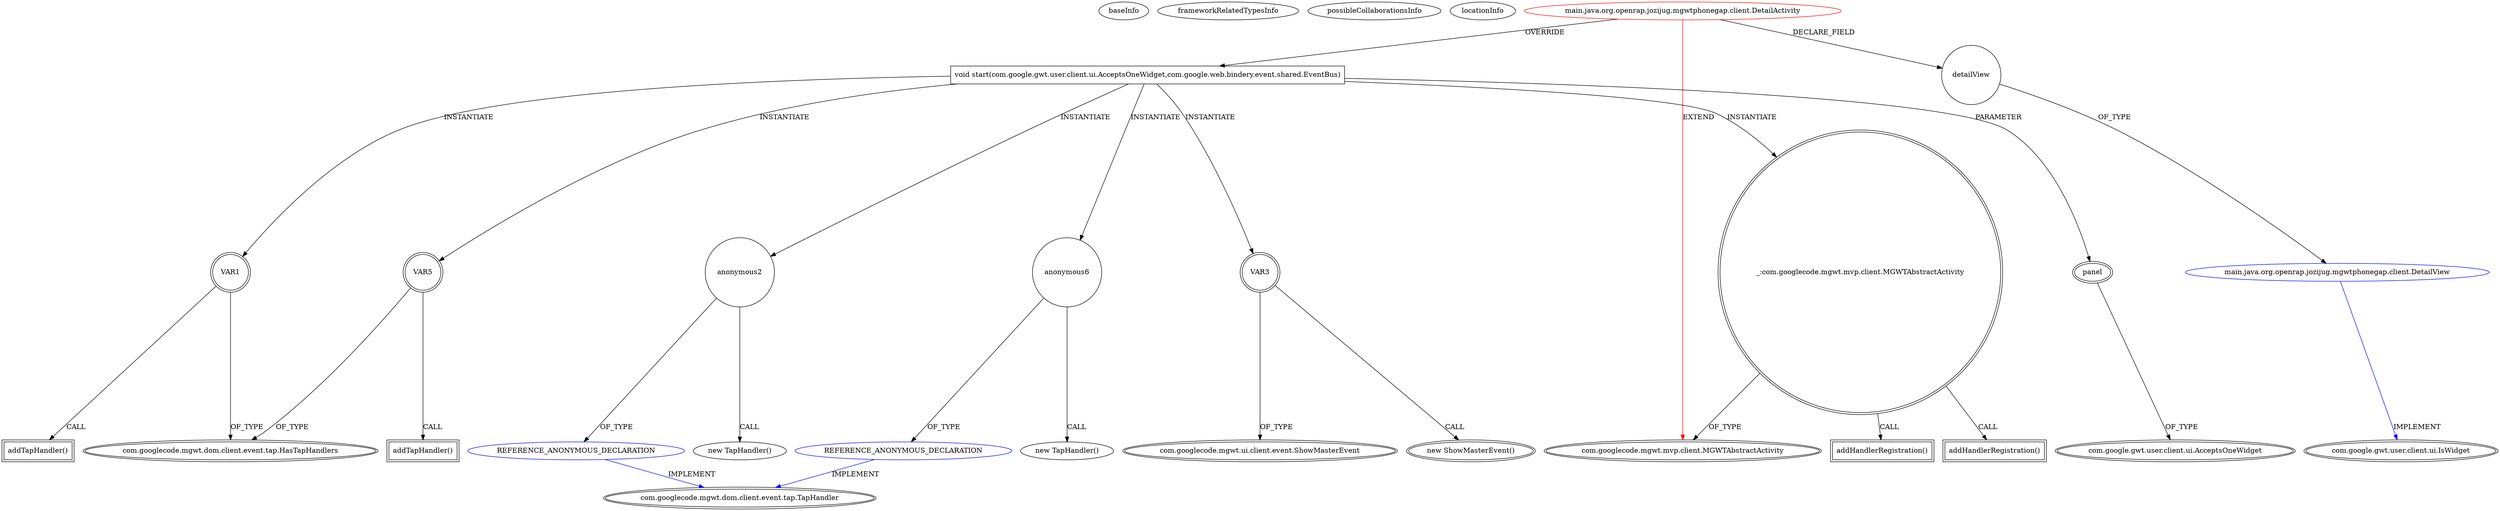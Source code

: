 digraph {
baseInfo[graphId=4360,category="extension_graph",isAnonymous=false,possibleRelation=true]
frameworkRelatedTypesInfo[0="com.googlecode.mgwt.mvp.client.MGWTAbstractActivity"]
possibleCollaborationsInfo[0="4360~FIELD_DECLARATION-~com.googlecode.mgwt.mvp.client.MGWTAbstractActivity ~com.google.gwt.user.client.ui.IsWidget ~false~false",1="4360~OVERRIDING_METHOD_DECLARATION-INSTANTIATION-~com.googlecode.mgwt.mvp.client.MGWTAbstractActivity ~com.googlecode.mgwt.dom.client.event.tap.TapHandler ~false~true"]
locationInfo[projectName="rjdkolb-jozijug_phonegapdemo",filePath="/rjdkolb-jozijug_phonegapdemo/jozijug_phonegapdemo-master/src/main/java/org/openrap/jozijug/mgwtphonegap/client/DetailActivity.java",contextSignature="DetailActivity",graphId="4360"]
0[label="main.java.org.openrap.jozijug.mgwtphonegap.client.DetailActivity",vertexType="ROOT_CLIENT_CLASS_DECLARATION",isFrameworkType=false,color=red]
1[label="com.googlecode.mgwt.mvp.client.MGWTAbstractActivity",vertexType="FRAMEWORK_CLASS_TYPE",isFrameworkType=true,peripheries=2]
2[label="detailView",vertexType="FIELD_DECLARATION",isFrameworkType=false,shape=circle]
3[label="main.java.org.openrap.jozijug.mgwtphonegap.client.DetailView",vertexType="REFERENCE_CLIENT_CLASS_DECLARATION",isFrameworkType=false,color=blue]
4[label="com.google.gwt.user.client.ui.IsWidget",vertexType="FRAMEWORK_INTERFACE_TYPE",isFrameworkType=true,peripheries=2]
5[label="void start(com.google.gwt.user.client.ui.AcceptsOneWidget,com.google.web.bindery.event.shared.EventBus)",vertexType="OVERRIDING_METHOD_DECLARATION",isFrameworkType=false,shape=box]
6[label="panel",vertexType="PARAMETER_DECLARATION",isFrameworkType=true,peripheries=2]
7[label="com.google.gwt.user.client.ui.AcceptsOneWidget",vertexType="FRAMEWORK_INTERFACE_TYPE",isFrameworkType=true,peripheries=2]
8[label="_:com.googlecode.mgwt.mvp.client.MGWTAbstractActivity",vertexType="VARIABLE_EXPRESION",isFrameworkType=true,peripheries=2,shape=circle]
9[label="addHandlerRegistration()",vertexType="INSIDE_CALL",isFrameworkType=true,peripheries=2,shape=box]
11[label="VAR1",vertexType="VARIABLE_EXPRESION",isFrameworkType=true,peripheries=2,shape=circle]
13[label="com.googlecode.mgwt.dom.client.event.tap.HasTapHandlers",vertexType="FRAMEWORK_INTERFACE_TYPE",isFrameworkType=true,peripheries=2]
12[label="addTapHandler()",vertexType="INSIDE_CALL",isFrameworkType=true,peripheries=2,shape=box]
15[label="anonymous2",vertexType="VARIABLE_EXPRESION",isFrameworkType=false,shape=circle]
16[label="REFERENCE_ANONYMOUS_DECLARATION",vertexType="REFERENCE_ANONYMOUS_DECLARATION",isFrameworkType=false,color=blue]
17[label="com.googlecode.mgwt.dom.client.event.tap.TapHandler",vertexType="FRAMEWORK_INTERFACE_TYPE",isFrameworkType=true,peripheries=2]
14[label="new TapHandler()",vertexType="CONSTRUCTOR_CALL",isFrameworkType=false]
19[label="VAR3",vertexType="VARIABLE_EXPRESION",isFrameworkType=true,peripheries=2,shape=circle]
20[label="com.googlecode.mgwt.ui.client.event.ShowMasterEvent",vertexType="FRAMEWORK_CLASS_TYPE",isFrameworkType=true,peripheries=2]
18[label="new ShowMasterEvent()",vertexType="CONSTRUCTOR_CALL",isFrameworkType=true,peripheries=2]
22[label="addHandlerRegistration()",vertexType="INSIDE_CALL",isFrameworkType=true,peripheries=2,shape=box]
23[label="VAR5",vertexType="VARIABLE_EXPRESION",isFrameworkType=true,peripheries=2,shape=circle]
24[label="addTapHandler()",vertexType="INSIDE_CALL",isFrameworkType=true,peripheries=2,shape=box]
27[label="anonymous6",vertexType="VARIABLE_EXPRESION",isFrameworkType=false,shape=circle]
28[label="REFERENCE_ANONYMOUS_DECLARATION",vertexType="REFERENCE_ANONYMOUS_DECLARATION",isFrameworkType=false,color=blue]
26[label="new TapHandler()",vertexType="CONSTRUCTOR_CALL",isFrameworkType=false]
0->1[label="EXTEND",color=red]
0->2[label="DECLARE_FIELD"]
3->4[label="IMPLEMENT",color=blue]
2->3[label="OF_TYPE"]
0->5[label="OVERRIDE"]
6->7[label="OF_TYPE"]
5->6[label="PARAMETER"]
5->8[label="INSTANTIATE"]
8->1[label="OF_TYPE"]
8->9[label="CALL"]
5->11[label="INSTANTIATE"]
11->13[label="OF_TYPE"]
11->12[label="CALL"]
5->15[label="INSTANTIATE"]
16->17[label="IMPLEMENT",color=blue]
15->16[label="OF_TYPE"]
15->14[label="CALL"]
5->19[label="INSTANTIATE"]
19->20[label="OF_TYPE"]
19->18[label="CALL"]
8->22[label="CALL"]
5->23[label="INSTANTIATE"]
23->13[label="OF_TYPE"]
23->24[label="CALL"]
5->27[label="INSTANTIATE"]
28->17[label="IMPLEMENT",color=blue]
27->28[label="OF_TYPE"]
27->26[label="CALL"]
}
